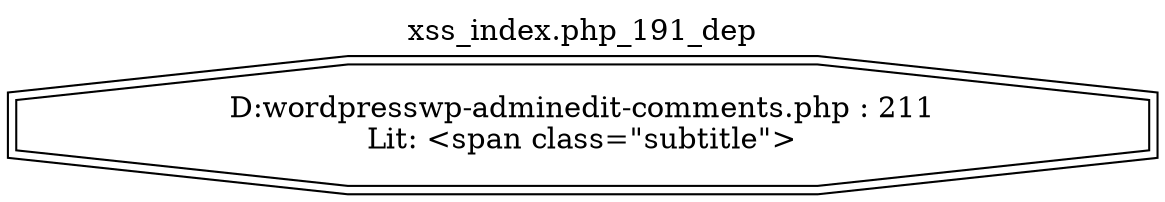 digraph cfg {
  label="xss_index.php_191_dep";
  labelloc=t;
  n1 [shape=doubleoctagon, label="D:\wordpress\wp-admin\edit-comments.php : 211\nLit: <span class=\"subtitle\">\n"];
}
